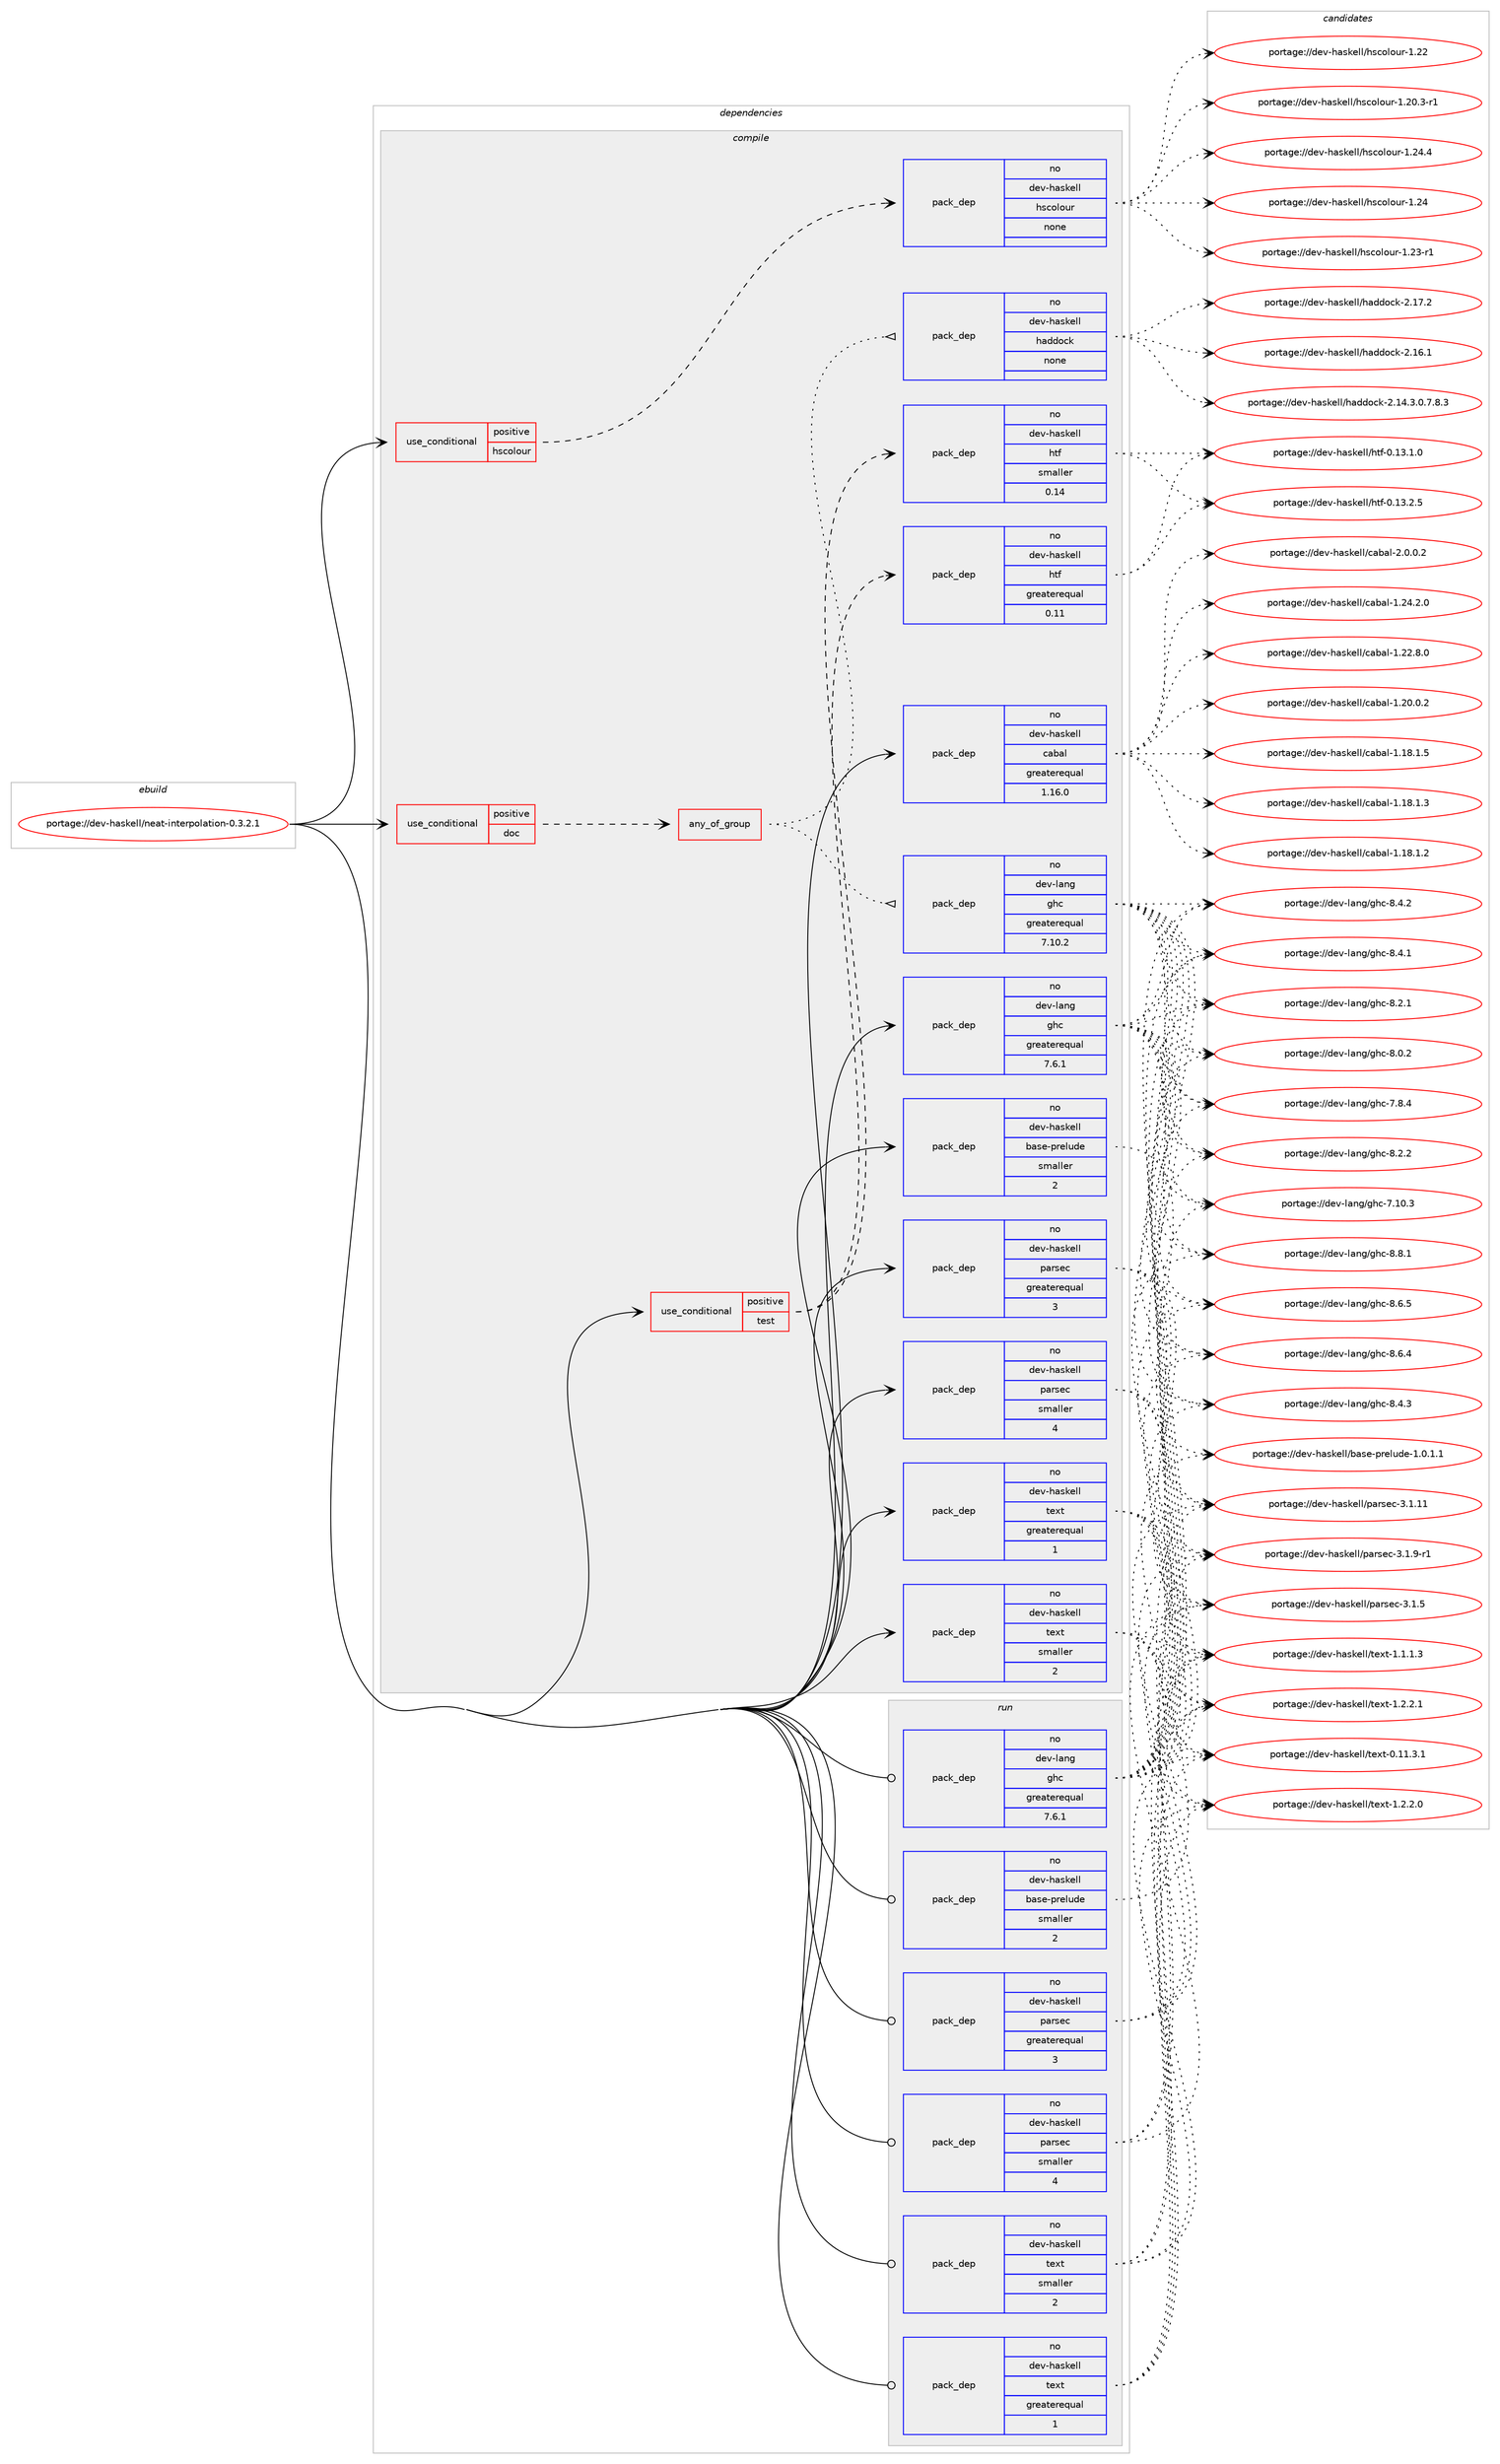 digraph prolog {

# *************
# Graph options
# *************

newrank=true;
concentrate=true;
compound=true;
graph [rankdir=LR,fontname=Helvetica,fontsize=10,ranksep=1.5];#, ranksep=2.5, nodesep=0.2];
edge  [arrowhead=vee];
node  [fontname=Helvetica,fontsize=10];

# **********
# The ebuild
# **********

subgraph cluster_leftcol {
color=gray;
label=<<i>ebuild</i>>;
id [label="portage://dev-haskell/neat-interpolation-0.3.2.1", color=red, width=4, href="../dev-haskell/neat-interpolation-0.3.2.1.svg"];
}

# ****************
# The dependencies
# ****************

subgraph cluster_midcol {
color=gray;
label=<<i>dependencies</i>>;
subgraph cluster_compile {
fillcolor="#eeeeee";
style=filled;
label=<<i>compile</i>>;
subgraph cond132547 {
dependency550886 [label=<<TABLE BORDER="0" CELLBORDER="1" CELLSPACING="0" CELLPADDING="4"><TR><TD ROWSPAN="3" CELLPADDING="10">use_conditional</TD></TR><TR><TD>positive</TD></TR><TR><TD>doc</TD></TR></TABLE>>, shape=none, color=red];
subgraph any6011 {
dependency550887 [label=<<TABLE BORDER="0" CELLBORDER="1" CELLSPACING="0" CELLPADDING="4"><TR><TD CELLPADDING="10">any_of_group</TD></TR></TABLE>>, shape=none, color=red];subgraph pack412091 {
dependency550888 [label=<<TABLE BORDER="0" CELLBORDER="1" CELLSPACING="0" CELLPADDING="4" WIDTH="220"><TR><TD ROWSPAN="6" CELLPADDING="30">pack_dep</TD></TR><TR><TD WIDTH="110">no</TD></TR><TR><TD>dev-haskell</TD></TR><TR><TD>haddock</TD></TR><TR><TD>none</TD></TR><TR><TD></TD></TR></TABLE>>, shape=none, color=blue];
}
dependency550887:e -> dependency550888:w [weight=20,style="dotted",arrowhead="oinv"];
subgraph pack412092 {
dependency550889 [label=<<TABLE BORDER="0" CELLBORDER="1" CELLSPACING="0" CELLPADDING="4" WIDTH="220"><TR><TD ROWSPAN="6" CELLPADDING="30">pack_dep</TD></TR><TR><TD WIDTH="110">no</TD></TR><TR><TD>dev-lang</TD></TR><TR><TD>ghc</TD></TR><TR><TD>greaterequal</TD></TR><TR><TD>7.10.2</TD></TR></TABLE>>, shape=none, color=blue];
}
dependency550887:e -> dependency550889:w [weight=20,style="dotted",arrowhead="oinv"];
}
dependency550886:e -> dependency550887:w [weight=20,style="dashed",arrowhead="vee"];
}
id:e -> dependency550886:w [weight=20,style="solid",arrowhead="vee"];
subgraph cond132548 {
dependency550890 [label=<<TABLE BORDER="0" CELLBORDER="1" CELLSPACING="0" CELLPADDING="4"><TR><TD ROWSPAN="3" CELLPADDING="10">use_conditional</TD></TR><TR><TD>positive</TD></TR><TR><TD>hscolour</TD></TR></TABLE>>, shape=none, color=red];
subgraph pack412093 {
dependency550891 [label=<<TABLE BORDER="0" CELLBORDER="1" CELLSPACING="0" CELLPADDING="4" WIDTH="220"><TR><TD ROWSPAN="6" CELLPADDING="30">pack_dep</TD></TR><TR><TD WIDTH="110">no</TD></TR><TR><TD>dev-haskell</TD></TR><TR><TD>hscolour</TD></TR><TR><TD>none</TD></TR><TR><TD></TD></TR></TABLE>>, shape=none, color=blue];
}
dependency550890:e -> dependency550891:w [weight=20,style="dashed",arrowhead="vee"];
}
id:e -> dependency550890:w [weight=20,style="solid",arrowhead="vee"];
subgraph cond132549 {
dependency550892 [label=<<TABLE BORDER="0" CELLBORDER="1" CELLSPACING="0" CELLPADDING="4"><TR><TD ROWSPAN="3" CELLPADDING="10">use_conditional</TD></TR><TR><TD>positive</TD></TR><TR><TD>test</TD></TR></TABLE>>, shape=none, color=red];
subgraph pack412094 {
dependency550893 [label=<<TABLE BORDER="0" CELLBORDER="1" CELLSPACING="0" CELLPADDING="4" WIDTH="220"><TR><TD ROWSPAN="6" CELLPADDING="30">pack_dep</TD></TR><TR><TD WIDTH="110">no</TD></TR><TR><TD>dev-haskell</TD></TR><TR><TD>htf</TD></TR><TR><TD>greaterequal</TD></TR><TR><TD>0.11</TD></TR></TABLE>>, shape=none, color=blue];
}
dependency550892:e -> dependency550893:w [weight=20,style="dashed",arrowhead="vee"];
subgraph pack412095 {
dependency550894 [label=<<TABLE BORDER="0" CELLBORDER="1" CELLSPACING="0" CELLPADDING="4" WIDTH="220"><TR><TD ROWSPAN="6" CELLPADDING="30">pack_dep</TD></TR><TR><TD WIDTH="110">no</TD></TR><TR><TD>dev-haskell</TD></TR><TR><TD>htf</TD></TR><TR><TD>smaller</TD></TR><TR><TD>0.14</TD></TR></TABLE>>, shape=none, color=blue];
}
dependency550892:e -> dependency550894:w [weight=20,style="dashed",arrowhead="vee"];
}
id:e -> dependency550892:w [weight=20,style="solid",arrowhead="vee"];
subgraph pack412096 {
dependency550895 [label=<<TABLE BORDER="0" CELLBORDER="1" CELLSPACING="0" CELLPADDING="4" WIDTH="220"><TR><TD ROWSPAN="6" CELLPADDING="30">pack_dep</TD></TR><TR><TD WIDTH="110">no</TD></TR><TR><TD>dev-haskell</TD></TR><TR><TD>base-prelude</TD></TR><TR><TD>smaller</TD></TR><TR><TD>2</TD></TR></TABLE>>, shape=none, color=blue];
}
id:e -> dependency550895:w [weight=20,style="solid",arrowhead="vee"];
subgraph pack412097 {
dependency550896 [label=<<TABLE BORDER="0" CELLBORDER="1" CELLSPACING="0" CELLPADDING="4" WIDTH="220"><TR><TD ROWSPAN="6" CELLPADDING="30">pack_dep</TD></TR><TR><TD WIDTH="110">no</TD></TR><TR><TD>dev-haskell</TD></TR><TR><TD>cabal</TD></TR><TR><TD>greaterequal</TD></TR><TR><TD>1.16.0</TD></TR></TABLE>>, shape=none, color=blue];
}
id:e -> dependency550896:w [weight=20,style="solid",arrowhead="vee"];
subgraph pack412098 {
dependency550897 [label=<<TABLE BORDER="0" CELLBORDER="1" CELLSPACING="0" CELLPADDING="4" WIDTH="220"><TR><TD ROWSPAN="6" CELLPADDING="30">pack_dep</TD></TR><TR><TD WIDTH="110">no</TD></TR><TR><TD>dev-haskell</TD></TR><TR><TD>parsec</TD></TR><TR><TD>greaterequal</TD></TR><TR><TD>3</TD></TR></TABLE>>, shape=none, color=blue];
}
id:e -> dependency550897:w [weight=20,style="solid",arrowhead="vee"];
subgraph pack412099 {
dependency550898 [label=<<TABLE BORDER="0" CELLBORDER="1" CELLSPACING="0" CELLPADDING="4" WIDTH="220"><TR><TD ROWSPAN="6" CELLPADDING="30">pack_dep</TD></TR><TR><TD WIDTH="110">no</TD></TR><TR><TD>dev-haskell</TD></TR><TR><TD>parsec</TD></TR><TR><TD>smaller</TD></TR><TR><TD>4</TD></TR></TABLE>>, shape=none, color=blue];
}
id:e -> dependency550898:w [weight=20,style="solid",arrowhead="vee"];
subgraph pack412100 {
dependency550899 [label=<<TABLE BORDER="0" CELLBORDER="1" CELLSPACING="0" CELLPADDING="4" WIDTH="220"><TR><TD ROWSPAN="6" CELLPADDING="30">pack_dep</TD></TR><TR><TD WIDTH="110">no</TD></TR><TR><TD>dev-haskell</TD></TR><TR><TD>text</TD></TR><TR><TD>greaterequal</TD></TR><TR><TD>1</TD></TR></TABLE>>, shape=none, color=blue];
}
id:e -> dependency550899:w [weight=20,style="solid",arrowhead="vee"];
subgraph pack412101 {
dependency550900 [label=<<TABLE BORDER="0" CELLBORDER="1" CELLSPACING="0" CELLPADDING="4" WIDTH="220"><TR><TD ROWSPAN="6" CELLPADDING="30">pack_dep</TD></TR><TR><TD WIDTH="110">no</TD></TR><TR><TD>dev-haskell</TD></TR><TR><TD>text</TD></TR><TR><TD>smaller</TD></TR><TR><TD>2</TD></TR></TABLE>>, shape=none, color=blue];
}
id:e -> dependency550900:w [weight=20,style="solid",arrowhead="vee"];
subgraph pack412102 {
dependency550901 [label=<<TABLE BORDER="0" CELLBORDER="1" CELLSPACING="0" CELLPADDING="4" WIDTH="220"><TR><TD ROWSPAN="6" CELLPADDING="30">pack_dep</TD></TR><TR><TD WIDTH="110">no</TD></TR><TR><TD>dev-lang</TD></TR><TR><TD>ghc</TD></TR><TR><TD>greaterequal</TD></TR><TR><TD>7.6.1</TD></TR></TABLE>>, shape=none, color=blue];
}
id:e -> dependency550901:w [weight=20,style="solid",arrowhead="vee"];
}
subgraph cluster_compileandrun {
fillcolor="#eeeeee";
style=filled;
label=<<i>compile and run</i>>;
}
subgraph cluster_run {
fillcolor="#eeeeee";
style=filled;
label=<<i>run</i>>;
subgraph pack412103 {
dependency550902 [label=<<TABLE BORDER="0" CELLBORDER="1" CELLSPACING="0" CELLPADDING="4" WIDTH="220"><TR><TD ROWSPAN="6" CELLPADDING="30">pack_dep</TD></TR><TR><TD WIDTH="110">no</TD></TR><TR><TD>dev-haskell</TD></TR><TR><TD>base-prelude</TD></TR><TR><TD>smaller</TD></TR><TR><TD>2</TD></TR></TABLE>>, shape=none, color=blue];
}
id:e -> dependency550902:w [weight=20,style="solid",arrowhead="odot"];
subgraph pack412104 {
dependency550903 [label=<<TABLE BORDER="0" CELLBORDER="1" CELLSPACING="0" CELLPADDING="4" WIDTH="220"><TR><TD ROWSPAN="6" CELLPADDING="30">pack_dep</TD></TR><TR><TD WIDTH="110">no</TD></TR><TR><TD>dev-haskell</TD></TR><TR><TD>parsec</TD></TR><TR><TD>greaterequal</TD></TR><TR><TD>3</TD></TR></TABLE>>, shape=none, color=blue];
}
id:e -> dependency550903:w [weight=20,style="solid",arrowhead="odot"];
subgraph pack412105 {
dependency550904 [label=<<TABLE BORDER="0" CELLBORDER="1" CELLSPACING="0" CELLPADDING="4" WIDTH="220"><TR><TD ROWSPAN="6" CELLPADDING="30">pack_dep</TD></TR><TR><TD WIDTH="110">no</TD></TR><TR><TD>dev-haskell</TD></TR><TR><TD>parsec</TD></TR><TR><TD>smaller</TD></TR><TR><TD>4</TD></TR></TABLE>>, shape=none, color=blue];
}
id:e -> dependency550904:w [weight=20,style="solid",arrowhead="odot"];
subgraph pack412106 {
dependency550905 [label=<<TABLE BORDER="0" CELLBORDER="1" CELLSPACING="0" CELLPADDING="4" WIDTH="220"><TR><TD ROWSPAN="6" CELLPADDING="30">pack_dep</TD></TR><TR><TD WIDTH="110">no</TD></TR><TR><TD>dev-haskell</TD></TR><TR><TD>text</TD></TR><TR><TD>greaterequal</TD></TR><TR><TD>1</TD></TR></TABLE>>, shape=none, color=blue];
}
id:e -> dependency550905:w [weight=20,style="solid",arrowhead="odot"];
subgraph pack412107 {
dependency550906 [label=<<TABLE BORDER="0" CELLBORDER="1" CELLSPACING="0" CELLPADDING="4" WIDTH="220"><TR><TD ROWSPAN="6" CELLPADDING="30">pack_dep</TD></TR><TR><TD WIDTH="110">no</TD></TR><TR><TD>dev-haskell</TD></TR><TR><TD>text</TD></TR><TR><TD>smaller</TD></TR><TR><TD>2</TD></TR></TABLE>>, shape=none, color=blue];
}
id:e -> dependency550906:w [weight=20,style="solid",arrowhead="odot"];
subgraph pack412108 {
dependency550907 [label=<<TABLE BORDER="0" CELLBORDER="1" CELLSPACING="0" CELLPADDING="4" WIDTH="220"><TR><TD ROWSPAN="6" CELLPADDING="30">pack_dep</TD></TR><TR><TD WIDTH="110">no</TD></TR><TR><TD>dev-lang</TD></TR><TR><TD>ghc</TD></TR><TR><TD>greaterequal</TD></TR><TR><TD>7.6.1</TD></TR></TABLE>>, shape=none, color=blue];
}
id:e -> dependency550907:w [weight=20,style="solid",arrowhead="odot"];
}
}

# **************
# The candidates
# **************

subgraph cluster_choices {
rank=same;
color=gray;
label=<<i>candidates</i>>;

subgraph choice412091 {
color=black;
nodesep=1;
choice100101118451049711510710110810847104971001001119910745504649554650 [label="portage://dev-haskell/haddock-2.17.2", color=red, width=4,href="../dev-haskell/haddock-2.17.2.svg"];
choice100101118451049711510710110810847104971001001119910745504649544649 [label="portage://dev-haskell/haddock-2.16.1", color=red, width=4,href="../dev-haskell/haddock-2.16.1.svg"];
choice1001011184510497115107101108108471049710010011199107455046495246514648465546564651 [label="portage://dev-haskell/haddock-2.14.3.0.7.8.3", color=red, width=4,href="../dev-haskell/haddock-2.14.3.0.7.8.3.svg"];
dependency550888:e -> choice100101118451049711510710110810847104971001001119910745504649554650:w [style=dotted,weight="100"];
dependency550888:e -> choice100101118451049711510710110810847104971001001119910745504649544649:w [style=dotted,weight="100"];
dependency550888:e -> choice1001011184510497115107101108108471049710010011199107455046495246514648465546564651:w [style=dotted,weight="100"];
}
subgraph choice412092 {
color=black;
nodesep=1;
choice10010111845108971101034710310499455646564649 [label="portage://dev-lang/ghc-8.8.1", color=red, width=4,href="../dev-lang/ghc-8.8.1.svg"];
choice10010111845108971101034710310499455646544653 [label="portage://dev-lang/ghc-8.6.5", color=red, width=4,href="../dev-lang/ghc-8.6.5.svg"];
choice10010111845108971101034710310499455646544652 [label="portage://dev-lang/ghc-8.6.4", color=red, width=4,href="../dev-lang/ghc-8.6.4.svg"];
choice10010111845108971101034710310499455646524651 [label="portage://dev-lang/ghc-8.4.3", color=red, width=4,href="../dev-lang/ghc-8.4.3.svg"];
choice10010111845108971101034710310499455646524650 [label="portage://dev-lang/ghc-8.4.2", color=red, width=4,href="../dev-lang/ghc-8.4.2.svg"];
choice10010111845108971101034710310499455646524649 [label="portage://dev-lang/ghc-8.4.1", color=red, width=4,href="../dev-lang/ghc-8.4.1.svg"];
choice10010111845108971101034710310499455646504650 [label="portage://dev-lang/ghc-8.2.2", color=red, width=4,href="../dev-lang/ghc-8.2.2.svg"];
choice10010111845108971101034710310499455646504649 [label="portage://dev-lang/ghc-8.2.1", color=red, width=4,href="../dev-lang/ghc-8.2.1.svg"];
choice10010111845108971101034710310499455646484650 [label="portage://dev-lang/ghc-8.0.2", color=red, width=4,href="../dev-lang/ghc-8.0.2.svg"];
choice10010111845108971101034710310499455546564652 [label="portage://dev-lang/ghc-7.8.4", color=red, width=4,href="../dev-lang/ghc-7.8.4.svg"];
choice1001011184510897110103471031049945554649484651 [label="portage://dev-lang/ghc-7.10.3", color=red, width=4,href="../dev-lang/ghc-7.10.3.svg"];
dependency550889:e -> choice10010111845108971101034710310499455646564649:w [style=dotted,weight="100"];
dependency550889:e -> choice10010111845108971101034710310499455646544653:w [style=dotted,weight="100"];
dependency550889:e -> choice10010111845108971101034710310499455646544652:w [style=dotted,weight="100"];
dependency550889:e -> choice10010111845108971101034710310499455646524651:w [style=dotted,weight="100"];
dependency550889:e -> choice10010111845108971101034710310499455646524650:w [style=dotted,weight="100"];
dependency550889:e -> choice10010111845108971101034710310499455646524649:w [style=dotted,weight="100"];
dependency550889:e -> choice10010111845108971101034710310499455646504650:w [style=dotted,weight="100"];
dependency550889:e -> choice10010111845108971101034710310499455646504649:w [style=dotted,weight="100"];
dependency550889:e -> choice10010111845108971101034710310499455646484650:w [style=dotted,weight="100"];
dependency550889:e -> choice10010111845108971101034710310499455546564652:w [style=dotted,weight="100"];
dependency550889:e -> choice1001011184510897110103471031049945554649484651:w [style=dotted,weight="100"];
}
subgraph choice412093 {
color=black;
nodesep=1;
choice1001011184510497115107101108108471041159911110811111711445494650524652 [label="portage://dev-haskell/hscolour-1.24.4", color=red, width=4,href="../dev-haskell/hscolour-1.24.4.svg"];
choice100101118451049711510710110810847104115991111081111171144549465052 [label="portage://dev-haskell/hscolour-1.24", color=red, width=4,href="../dev-haskell/hscolour-1.24.svg"];
choice1001011184510497115107101108108471041159911110811111711445494650514511449 [label="portage://dev-haskell/hscolour-1.23-r1", color=red, width=4,href="../dev-haskell/hscolour-1.23-r1.svg"];
choice100101118451049711510710110810847104115991111081111171144549465050 [label="portage://dev-haskell/hscolour-1.22", color=red, width=4,href="../dev-haskell/hscolour-1.22.svg"];
choice10010111845104971151071011081084710411599111108111117114454946504846514511449 [label="portage://dev-haskell/hscolour-1.20.3-r1", color=red, width=4,href="../dev-haskell/hscolour-1.20.3-r1.svg"];
dependency550891:e -> choice1001011184510497115107101108108471041159911110811111711445494650524652:w [style=dotted,weight="100"];
dependency550891:e -> choice100101118451049711510710110810847104115991111081111171144549465052:w [style=dotted,weight="100"];
dependency550891:e -> choice1001011184510497115107101108108471041159911110811111711445494650514511449:w [style=dotted,weight="100"];
dependency550891:e -> choice100101118451049711510710110810847104115991111081111171144549465050:w [style=dotted,weight="100"];
dependency550891:e -> choice10010111845104971151071011081084710411599111108111117114454946504846514511449:w [style=dotted,weight="100"];
}
subgraph choice412094 {
color=black;
nodesep=1;
choice100101118451049711510710110810847104116102454846495146504653 [label="portage://dev-haskell/htf-0.13.2.5", color=red, width=4,href="../dev-haskell/htf-0.13.2.5.svg"];
choice100101118451049711510710110810847104116102454846495146494648 [label="portage://dev-haskell/htf-0.13.1.0", color=red, width=4,href="../dev-haskell/htf-0.13.1.0.svg"];
dependency550893:e -> choice100101118451049711510710110810847104116102454846495146504653:w [style=dotted,weight="100"];
dependency550893:e -> choice100101118451049711510710110810847104116102454846495146494648:w [style=dotted,weight="100"];
}
subgraph choice412095 {
color=black;
nodesep=1;
choice100101118451049711510710110810847104116102454846495146504653 [label="portage://dev-haskell/htf-0.13.2.5", color=red, width=4,href="../dev-haskell/htf-0.13.2.5.svg"];
choice100101118451049711510710110810847104116102454846495146494648 [label="portage://dev-haskell/htf-0.13.1.0", color=red, width=4,href="../dev-haskell/htf-0.13.1.0.svg"];
dependency550894:e -> choice100101118451049711510710110810847104116102454846495146504653:w [style=dotted,weight="100"];
dependency550894:e -> choice100101118451049711510710110810847104116102454846495146494648:w [style=dotted,weight="100"];
}
subgraph choice412096 {
color=black;
nodesep=1;
choice1001011184510497115107101108108479897115101451121141011081171001014549464846494649 [label="portage://dev-haskell/base-prelude-1.0.1.1", color=red, width=4,href="../dev-haskell/base-prelude-1.0.1.1.svg"];
dependency550895:e -> choice1001011184510497115107101108108479897115101451121141011081171001014549464846494649:w [style=dotted,weight="100"];
}
subgraph choice412097 {
color=black;
nodesep=1;
choice100101118451049711510710110810847999798971084550464846484650 [label="portage://dev-haskell/cabal-2.0.0.2", color=red, width=4,href="../dev-haskell/cabal-2.0.0.2.svg"];
choice10010111845104971151071011081084799979897108454946505246504648 [label="portage://dev-haskell/cabal-1.24.2.0", color=red, width=4,href="../dev-haskell/cabal-1.24.2.0.svg"];
choice10010111845104971151071011081084799979897108454946505046564648 [label="portage://dev-haskell/cabal-1.22.8.0", color=red, width=4,href="../dev-haskell/cabal-1.22.8.0.svg"];
choice10010111845104971151071011081084799979897108454946504846484650 [label="portage://dev-haskell/cabal-1.20.0.2", color=red, width=4,href="../dev-haskell/cabal-1.20.0.2.svg"];
choice10010111845104971151071011081084799979897108454946495646494653 [label="portage://dev-haskell/cabal-1.18.1.5", color=red, width=4,href="../dev-haskell/cabal-1.18.1.5.svg"];
choice10010111845104971151071011081084799979897108454946495646494651 [label="portage://dev-haskell/cabal-1.18.1.3", color=red, width=4,href="../dev-haskell/cabal-1.18.1.3.svg"];
choice10010111845104971151071011081084799979897108454946495646494650 [label="portage://dev-haskell/cabal-1.18.1.2", color=red, width=4,href="../dev-haskell/cabal-1.18.1.2.svg"];
dependency550896:e -> choice100101118451049711510710110810847999798971084550464846484650:w [style=dotted,weight="100"];
dependency550896:e -> choice10010111845104971151071011081084799979897108454946505246504648:w [style=dotted,weight="100"];
dependency550896:e -> choice10010111845104971151071011081084799979897108454946505046564648:w [style=dotted,weight="100"];
dependency550896:e -> choice10010111845104971151071011081084799979897108454946504846484650:w [style=dotted,weight="100"];
dependency550896:e -> choice10010111845104971151071011081084799979897108454946495646494653:w [style=dotted,weight="100"];
dependency550896:e -> choice10010111845104971151071011081084799979897108454946495646494651:w [style=dotted,weight="100"];
dependency550896:e -> choice10010111845104971151071011081084799979897108454946495646494650:w [style=dotted,weight="100"];
}
subgraph choice412098 {
color=black;
nodesep=1;
choice10010111845104971151071011081084711297114115101994551464946574511449 [label="portage://dev-haskell/parsec-3.1.9-r1", color=red, width=4,href="../dev-haskell/parsec-3.1.9-r1.svg"];
choice1001011184510497115107101108108471129711411510199455146494653 [label="portage://dev-haskell/parsec-3.1.5", color=red, width=4,href="../dev-haskell/parsec-3.1.5.svg"];
choice100101118451049711510710110810847112971141151019945514649464949 [label="portage://dev-haskell/parsec-3.1.11", color=red, width=4,href="../dev-haskell/parsec-3.1.11.svg"];
dependency550897:e -> choice10010111845104971151071011081084711297114115101994551464946574511449:w [style=dotted,weight="100"];
dependency550897:e -> choice1001011184510497115107101108108471129711411510199455146494653:w [style=dotted,weight="100"];
dependency550897:e -> choice100101118451049711510710110810847112971141151019945514649464949:w [style=dotted,weight="100"];
}
subgraph choice412099 {
color=black;
nodesep=1;
choice10010111845104971151071011081084711297114115101994551464946574511449 [label="portage://dev-haskell/parsec-3.1.9-r1", color=red, width=4,href="../dev-haskell/parsec-3.1.9-r1.svg"];
choice1001011184510497115107101108108471129711411510199455146494653 [label="portage://dev-haskell/parsec-3.1.5", color=red, width=4,href="../dev-haskell/parsec-3.1.5.svg"];
choice100101118451049711510710110810847112971141151019945514649464949 [label="portage://dev-haskell/parsec-3.1.11", color=red, width=4,href="../dev-haskell/parsec-3.1.11.svg"];
dependency550898:e -> choice10010111845104971151071011081084711297114115101994551464946574511449:w [style=dotted,weight="100"];
dependency550898:e -> choice1001011184510497115107101108108471129711411510199455146494653:w [style=dotted,weight="100"];
dependency550898:e -> choice100101118451049711510710110810847112971141151019945514649464949:w [style=dotted,weight="100"];
}
subgraph choice412100 {
color=black;
nodesep=1;
choice1001011184510497115107101108108471161011201164549465046504649 [label="portage://dev-haskell/text-1.2.2.1", color=red, width=4,href="../dev-haskell/text-1.2.2.1.svg"];
choice1001011184510497115107101108108471161011201164549465046504648 [label="portage://dev-haskell/text-1.2.2.0", color=red, width=4,href="../dev-haskell/text-1.2.2.0.svg"];
choice1001011184510497115107101108108471161011201164549464946494651 [label="portage://dev-haskell/text-1.1.1.3", color=red, width=4,href="../dev-haskell/text-1.1.1.3.svg"];
choice100101118451049711510710110810847116101120116454846494946514649 [label="portage://dev-haskell/text-0.11.3.1", color=red, width=4,href="../dev-haskell/text-0.11.3.1.svg"];
dependency550899:e -> choice1001011184510497115107101108108471161011201164549465046504649:w [style=dotted,weight="100"];
dependency550899:e -> choice1001011184510497115107101108108471161011201164549465046504648:w [style=dotted,weight="100"];
dependency550899:e -> choice1001011184510497115107101108108471161011201164549464946494651:w [style=dotted,weight="100"];
dependency550899:e -> choice100101118451049711510710110810847116101120116454846494946514649:w [style=dotted,weight="100"];
}
subgraph choice412101 {
color=black;
nodesep=1;
choice1001011184510497115107101108108471161011201164549465046504649 [label="portage://dev-haskell/text-1.2.2.1", color=red, width=4,href="../dev-haskell/text-1.2.2.1.svg"];
choice1001011184510497115107101108108471161011201164549465046504648 [label="portage://dev-haskell/text-1.2.2.0", color=red, width=4,href="../dev-haskell/text-1.2.2.0.svg"];
choice1001011184510497115107101108108471161011201164549464946494651 [label="portage://dev-haskell/text-1.1.1.3", color=red, width=4,href="../dev-haskell/text-1.1.1.3.svg"];
choice100101118451049711510710110810847116101120116454846494946514649 [label="portage://dev-haskell/text-0.11.3.1", color=red, width=4,href="../dev-haskell/text-0.11.3.1.svg"];
dependency550900:e -> choice1001011184510497115107101108108471161011201164549465046504649:w [style=dotted,weight="100"];
dependency550900:e -> choice1001011184510497115107101108108471161011201164549465046504648:w [style=dotted,weight="100"];
dependency550900:e -> choice1001011184510497115107101108108471161011201164549464946494651:w [style=dotted,weight="100"];
dependency550900:e -> choice100101118451049711510710110810847116101120116454846494946514649:w [style=dotted,weight="100"];
}
subgraph choice412102 {
color=black;
nodesep=1;
choice10010111845108971101034710310499455646564649 [label="portage://dev-lang/ghc-8.8.1", color=red, width=4,href="../dev-lang/ghc-8.8.1.svg"];
choice10010111845108971101034710310499455646544653 [label="portage://dev-lang/ghc-8.6.5", color=red, width=4,href="../dev-lang/ghc-8.6.5.svg"];
choice10010111845108971101034710310499455646544652 [label="portage://dev-lang/ghc-8.6.4", color=red, width=4,href="../dev-lang/ghc-8.6.4.svg"];
choice10010111845108971101034710310499455646524651 [label="portage://dev-lang/ghc-8.4.3", color=red, width=4,href="../dev-lang/ghc-8.4.3.svg"];
choice10010111845108971101034710310499455646524650 [label="portage://dev-lang/ghc-8.4.2", color=red, width=4,href="../dev-lang/ghc-8.4.2.svg"];
choice10010111845108971101034710310499455646524649 [label="portage://dev-lang/ghc-8.4.1", color=red, width=4,href="../dev-lang/ghc-8.4.1.svg"];
choice10010111845108971101034710310499455646504650 [label="portage://dev-lang/ghc-8.2.2", color=red, width=4,href="../dev-lang/ghc-8.2.2.svg"];
choice10010111845108971101034710310499455646504649 [label="portage://dev-lang/ghc-8.2.1", color=red, width=4,href="../dev-lang/ghc-8.2.1.svg"];
choice10010111845108971101034710310499455646484650 [label="portage://dev-lang/ghc-8.0.2", color=red, width=4,href="../dev-lang/ghc-8.0.2.svg"];
choice10010111845108971101034710310499455546564652 [label="portage://dev-lang/ghc-7.8.4", color=red, width=4,href="../dev-lang/ghc-7.8.4.svg"];
choice1001011184510897110103471031049945554649484651 [label="portage://dev-lang/ghc-7.10.3", color=red, width=4,href="../dev-lang/ghc-7.10.3.svg"];
dependency550901:e -> choice10010111845108971101034710310499455646564649:w [style=dotted,weight="100"];
dependency550901:e -> choice10010111845108971101034710310499455646544653:w [style=dotted,weight="100"];
dependency550901:e -> choice10010111845108971101034710310499455646544652:w [style=dotted,weight="100"];
dependency550901:e -> choice10010111845108971101034710310499455646524651:w [style=dotted,weight="100"];
dependency550901:e -> choice10010111845108971101034710310499455646524650:w [style=dotted,weight="100"];
dependency550901:e -> choice10010111845108971101034710310499455646524649:w [style=dotted,weight="100"];
dependency550901:e -> choice10010111845108971101034710310499455646504650:w [style=dotted,weight="100"];
dependency550901:e -> choice10010111845108971101034710310499455646504649:w [style=dotted,weight="100"];
dependency550901:e -> choice10010111845108971101034710310499455646484650:w [style=dotted,weight="100"];
dependency550901:e -> choice10010111845108971101034710310499455546564652:w [style=dotted,weight="100"];
dependency550901:e -> choice1001011184510897110103471031049945554649484651:w [style=dotted,weight="100"];
}
subgraph choice412103 {
color=black;
nodesep=1;
choice1001011184510497115107101108108479897115101451121141011081171001014549464846494649 [label="portage://dev-haskell/base-prelude-1.0.1.1", color=red, width=4,href="../dev-haskell/base-prelude-1.0.1.1.svg"];
dependency550902:e -> choice1001011184510497115107101108108479897115101451121141011081171001014549464846494649:w [style=dotted,weight="100"];
}
subgraph choice412104 {
color=black;
nodesep=1;
choice10010111845104971151071011081084711297114115101994551464946574511449 [label="portage://dev-haskell/parsec-3.1.9-r1", color=red, width=4,href="../dev-haskell/parsec-3.1.9-r1.svg"];
choice1001011184510497115107101108108471129711411510199455146494653 [label="portage://dev-haskell/parsec-3.1.5", color=red, width=4,href="../dev-haskell/parsec-3.1.5.svg"];
choice100101118451049711510710110810847112971141151019945514649464949 [label="portage://dev-haskell/parsec-3.1.11", color=red, width=4,href="../dev-haskell/parsec-3.1.11.svg"];
dependency550903:e -> choice10010111845104971151071011081084711297114115101994551464946574511449:w [style=dotted,weight="100"];
dependency550903:e -> choice1001011184510497115107101108108471129711411510199455146494653:w [style=dotted,weight="100"];
dependency550903:e -> choice100101118451049711510710110810847112971141151019945514649464949:w [style=dotted,weight="100"];
}
subgraph choice412105 {
color=black;
nodesep=1;
choice10010111845104971151071011081084711297114115101994551464946574511449 [label="portage://dev-haskell/parsec-3.1.9-r1", color=red, width=4,href="../dev-haskell/parsec-3.1.9-r1.svg"];
choice1001011184510497115107101108108471129711411510199455146494653 [label="portage://dev-haskell/parsec-3.1.5", color=red, width=4,href="../dev-haskell/parsec-3.1.5.svg"];
choice100101118451049711510710110810847112971141151019945514649464949 [label="portage://dev-haskell/parsec-3.1.11", color=red, width=4,href="../dev-haskell/parsec-3.1.11.svg"];
dependency550904:e -> choice10010111845104971151071011081084711297114115101994551464946574511449:w [style=dotted,weight="100"];
dependency550904:e -> choice1001011184510497115107101108108471129711411510199455146494653:w [style=dotted,weight="100"];
dependency550904:e -> choice100101118451049711510710110810847112971141151019945514649464949:w [style=dotted,weight="100"];
}
subgraph choice412106 {
color=black;
nodesep=1;
choice1001011184510497115107101108108471161011201164549465046504649 [label="portage://dev-haskell/text-1.2.2.1", color=red, width=4,href="../dev-haskell/text-1.2.2.1.svg"];
choice1001011184510497115107101108108471161011201164549465046504648 [label="portage://dev-haskell/text-1.2.2.0", color=red, width=4,href="../dev-haskell/text-1.2.2.0.svg"];
choice1001011184510497115107101108108471161011201164549464946494651 [label="portage://dev-haskell/text-1.1.1.3", color=red, width=4,href="../dev-haskell/text-1.1.1.3.svg"];
choice100101118451049711510710110810847116101120116454846494946514649 [label="portage://dev-haskell/text-0.11.3.1", color=red, width=4,href="../dev-haskell/text-0.11.3.1.svg"];
dependency550905:e -> choice1001011184510497115107101108108471161011201164549465046504649:w [style=dotted,weight="100"];
dependency550905:e -> choice1001011184510497115107101108108471161011201164549465046504648:w [style=dotted,weight="100"];
dependency550905:e -> choice1001011184510497115107101108108471161011201164549464946494651:w [style=dotted,weight="100"];
dependency550905:e -> choice100101118451049711510710110810847116101120116454846494946514649:w [style=dotted,weight="100"];
}
subgraph choice412107 {
color=black;
nodesep=1;
choice1001011184510497115107101108108471161011201164549465046504649 [label="portage://dev-haskell/text-1.2.2.1", color=red, width=4,href="../dev-haskell/text-1.2.2.1.svg"];
choice1001011184510497115107101108108471161011201164549465046504648 [label="portage://dev-haskell/text-1.2.2.0", color=red, width=4,href="../dev-haskell/text-1.2.2.0.svg"];
choice1001011184510497115107101108108471161011201164549464946494651 [label="portage://dev-haskell/text-1.1.1.3", color=red, width=4,href="../dev-haskell/text-1.1.1.3.svg"];
choice100101118451049711510710110810847116101120116454846494946514649 [label="portage://dev-haskell/text-0.11.3.1", color=red, width=4,href="../dev-haskell/text-0.11.3.1.svg"];
dependency550906:e -> choice1001011184510497115107101108108471161011201164549465046504649:w [style=dotted,weight="100"];
dependency550906:e -> choice1001011184510497115107101108108471161011201164549465046504648:w [style=dotted,weight="100"];
dependency550906:e -> choice1001011184510497115107101108108471161011201164549464946494651:w [style=dotted,weight="100"];
dependency550906:e -> choice100101118451049711510710110810847116101120116454846494946514649:w [style=dotted,weight="100"];
}
subgraph choice412108 {
color=black;
nodesep=1;
choice10010111845108971101034710310499455646564649 [label="portage://dev-lang/ghc-8.8.1", color=red, width=4,href="../dev-lang/ghc-8.8.1.svg"];
choice10010111845108971101034710310499455646544653 [label="portage://dev-lang/ghc-8.6.5", color=red, width=4,href="../dev-lang/ghc-8.6.5.svg"];
choice10010111845108971101034710310499455646544652 [label="portage://dev-lang/ghc-8.6.4", color=red, width=4,href="../dev-lang/ghc-8.6.4.svg"];
choice10010111845108971101034710310499455646524651 [label="portage://dev-lang/ghc-8.4.3", color=red, width=4,href="../dev-lang/ghc-8.4.3.svg"];
choice10010111845108971101034710310499455646524650 [label="portage://dev-lang/ghc-8.4.2", color=red, width=4,href="../dev-lang/ghc-8.4.2.svg"];
choice10010111845108971101034710310499455646524649 [label="portage://dev-lang/ghc-8.4.1", color=red, width=4,href="../dev-lang/ghc-8.4.1.svg"];
choice10010111845108971101034710310499455646504650 [label="portage://dev-lang/ghc-8.2.2", color=red, width=4,href="../dev-lang/ghc-8.2.2.svg"];
choice10010111845108971101034710310499455646504649 [label="portage://dev-lang/ghc-8.2.1", color=red, width=4,href="../dev-lang/ghc-8.2.1.svg"];
choice10010111845108971101034710310499455646484650 [label="portage://dev-lang/ghc-8.0.2", color=red, width=4,href="../dev-lang/ghc-8.0.2.svg"];
choice10010111845108971101034710310499455546564652 [label="portage://dev-lang/ghc-7.8.4", color=red, width=4,href="../dev-lang/ghc-7.8.4.svg"];
choice1001011184510897110103471031049945554649484651 [label="portage://dev-lang/ghc-7.10.3", color=red, width=4,href="../dev-lang/ghc-7.10.3.svg"];
dependency550907:e -> choice10010111845108971101034710310499455646564649:w [style=dotted,weight="100"];
dependency550907:e -> choice10010111845108971101034710310499455646544653:w [style=dotted,weight="100"];
dependency550907:e -> choice10010111845108971101034710310499455646544652:w [style=dotted,weight="100"];
dependency550907:e -> choice10010111845108971101034710310499455646524651:w [style=dotted,weight="100"];
dependency550907:e -> choice10010111845108971101034710310499455646524650:w [style=dotted,weight="100"];
dependency550907:e -> choice10010111845108971101034710310499455646524649:w [style=dotted,weight="100"];
dependency550907:e -> choice10010111845108971101034710310499455646504650:w [style=dotted,weight="100"];
dependency550907:e -> choice10010111845108971101034710310499455646504649:w [style=dotted,weight="100"];
dependency550907:e -> choice10010111845108971101034710310499455646484650:w [style=dotted,weight="100"];
dependency550907:e -> choice10010111845108971101034710310499455546564652:w [style=dotted,weight="100"];
dependency550907:e -> choice1001011184510897110103471031049945554649484651:w [style=dotted,weight="100"];
}
}

}
